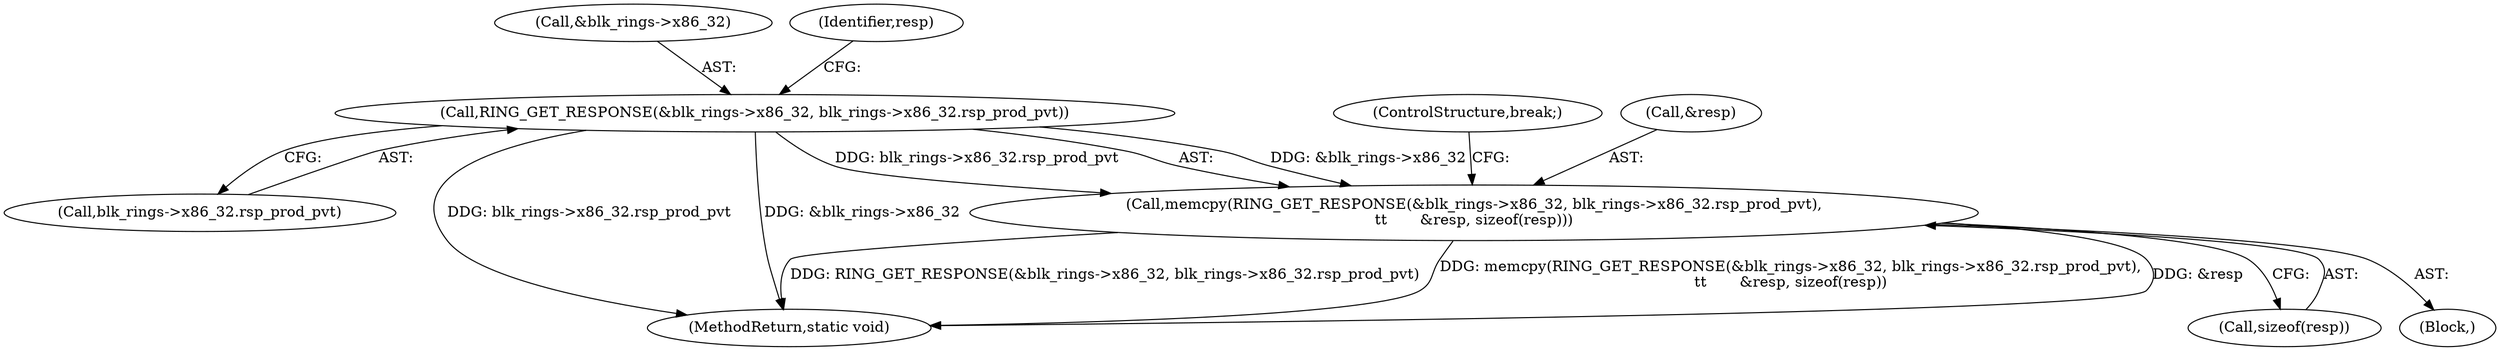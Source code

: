 digraph "1_linux_089bc0143f489bd3a4578bdff5f4ca68fb26f341@API" {
"1000163" [label="(Call,memcpy(RING_GET_RESPONSE(&blk_rings->x86_32, blk_rings->x86_32.rsp_prod_pvt),\n\t\t       &resp, sizeof(resp)))"];
"1000164" [label="(Call,RING_GET_RESPONSE(&blk_rings->x86_32, blk_rings->x86_32.rsp_prod_pvt))"];
"1000178" [label="(ControlStructure,break;)"];
"1000174" [label="(Call,&resp)"];
"1000165" [label="(Call,&blk_rings->x86_32)"];
"1000164" [label="(Call,RING_GET_RESPONSE(&blk_rings->x86_32, blk_rings->x86_32.rsp_prod_pvt))"];
"1000169" [label="(Call,blk_rings->x86_32.rsp_prod_pvt)"];
"1000144" [label="(Block,)"];
"1000175" [label="(Identifier,resp)"];
"1000222" [label="(MethodReturn,static void)"];
"1000176" [label="(Call,sizeof(resp))"];
"1000163" [label="(Call,memcpy(RING_GET_RESPONSE(&blk_rings->x86_32, blk_rings->x86_32.rsp_prod_pvt),\n\t\t       &resp, sizeof(resp)))"];
"1000163" -> "1000144"  [label="AST: "];
"1000163" -> "1000176"  [label="CFG: "];
"1000164" -> "1000163"  [label="AST: "];
"1000174" -> "1000163"  [label="AST: "];
"1000176" -> "1000163"  [label="AST: "];
"1000178" -> "1000163"  [label="CFG: "];
"1000163" -> "1000222"  [label="DDG: &resp"];
"1000163" -> "1000222"  [label="DDG: RING_GET_RESPONSE(&blk_rings->x86_32, blk_rings->x86_32.rsp_prod_pvt)"];
"1000163" -> "1000222"  [label="DDG: memcpy(RING_GET_RESPONSE(&blk_rings->x86_32, blk_rings->x86_32.rsp_prod_pvt),\n\t\t       &resp, sizeof(resp))"];
"1000164" -> "1000163"  [label="DDG: &blk_rings->x86_32"];
"1000164" -> "1000163"  [label="DDG: blk_rings->x86_32.rsp_prod_pvt"];
"1000164" -> "1000169"  [label="CFG: "];
"1000165" -> "1000164"  [label="AST: "];
"1000169" -> "1000164"  [label="AST: "];
"1000175" -> "1000164"  [label="CFG: "];
"1000164" -> "1000222"  [label="DDG: blk_rings->x86_32.rsp_prod_pvt"];
"1000164" -> "1000222"  [label="DDG: &blk_rings->x86_32"];
}

